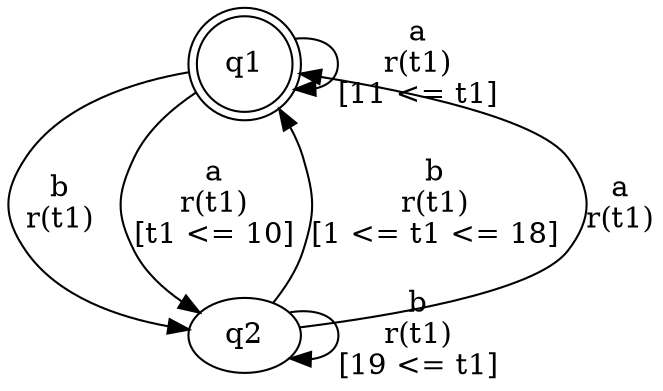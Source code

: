 digraph "tests_1/test6/solution200/solution" {
	q1[label=q1 shape=doublecircle]
	q2[label=q2]
	q1 -> q2[label="b\nr(t1)\n"]
	q2 -> q1[label="b\nr(t1)\n[1 <= t1 <= 18]"]
	q2 -> q1[label="a\nr(t1)\n"]
	q2 -> q2[label="b\nr(t1)\n[19 <= t1]"]
	q1 -> q1[label="a\nr(t1)\n[11 <= t1]"]
	q1 -> q2[label="a\nr(t1)\n[t1 <= 10]"]
}
